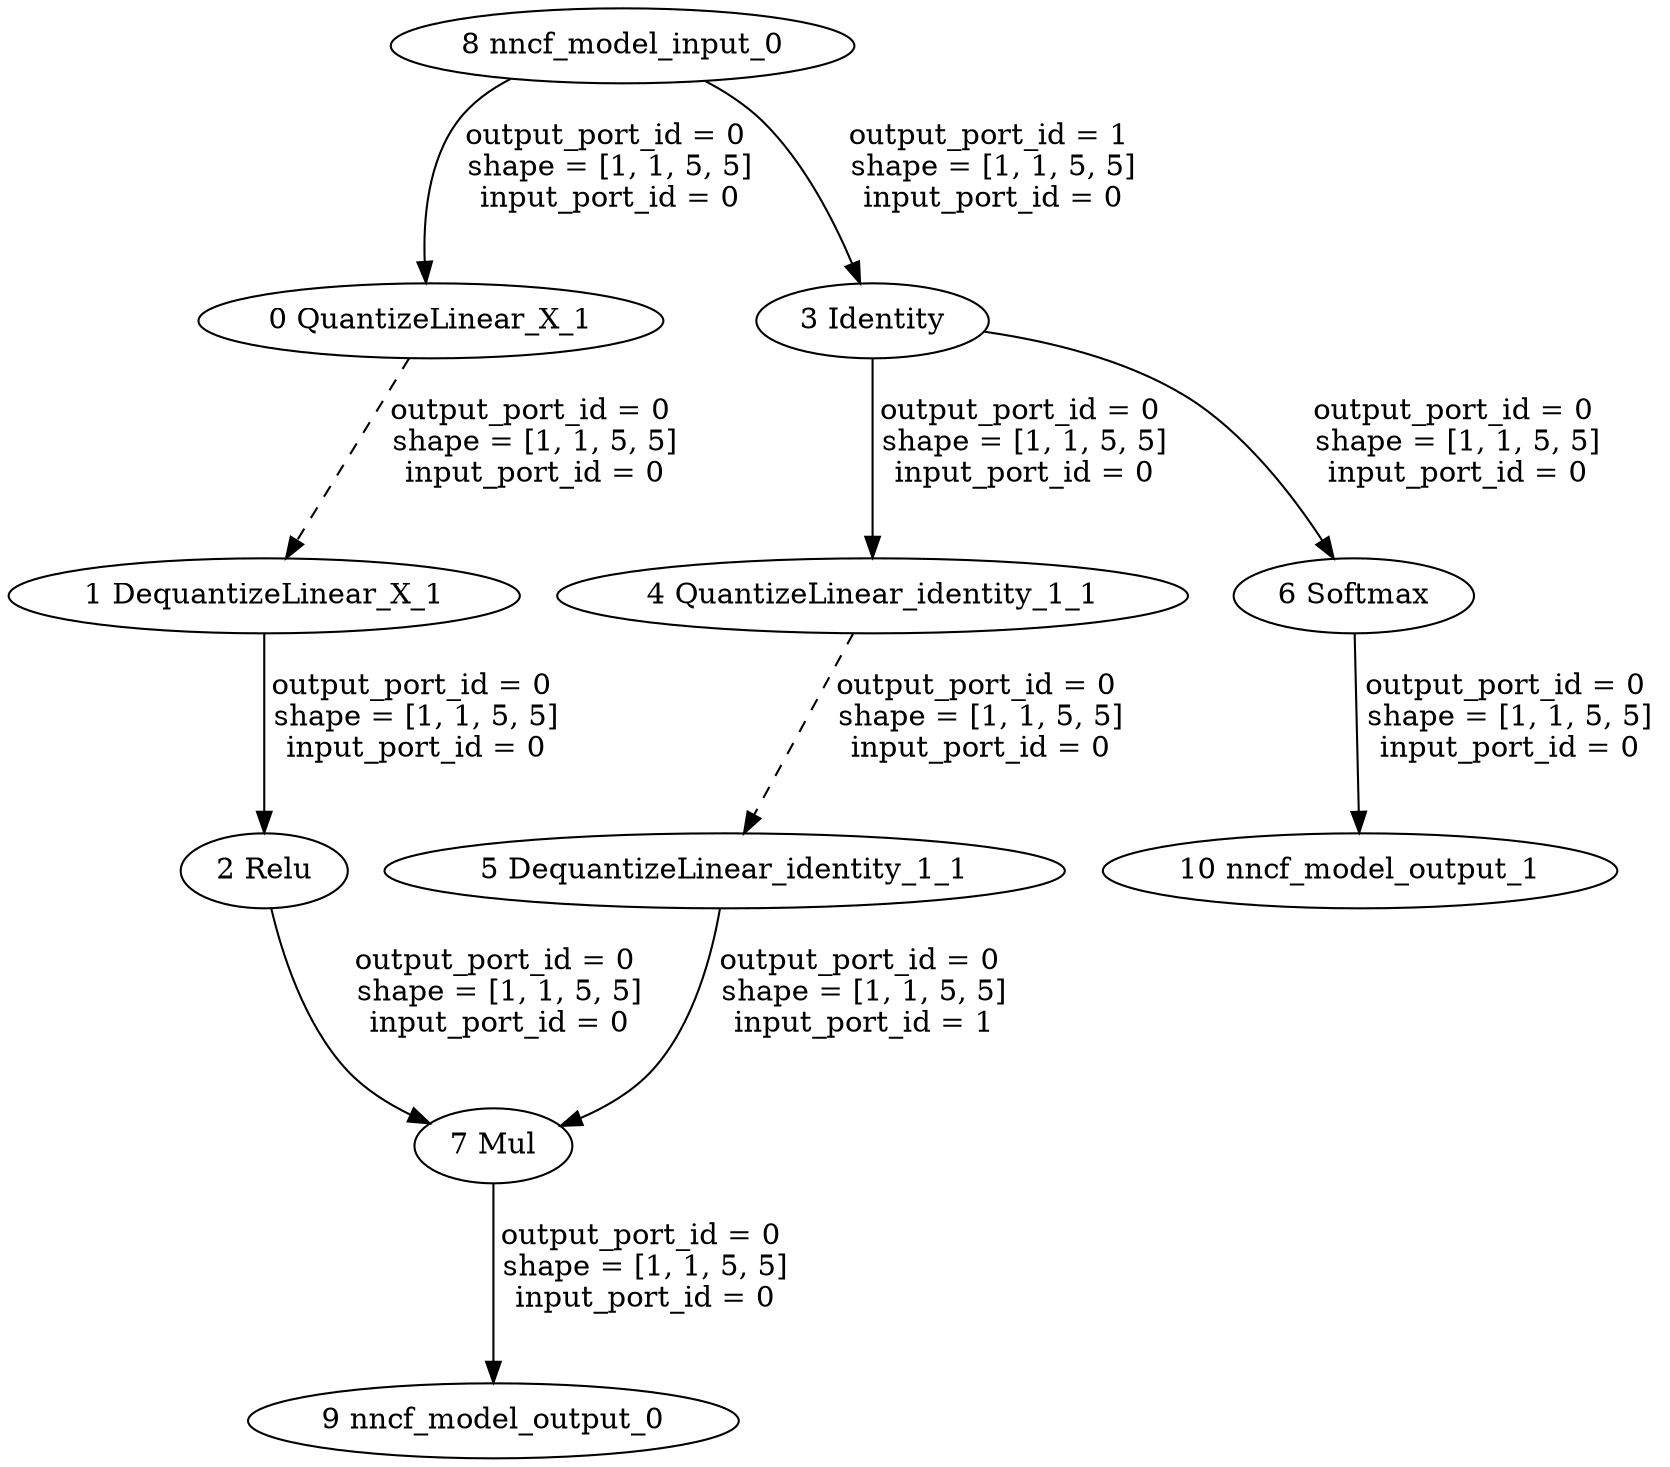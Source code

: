 strict digraph  {
"0 QuantizeLinear_X_1" [id=0, type=QuantizeLinear];
"1 DequantizeLinear_X_1" [id=1, type=DequantizeLinear];
"2 Relu" [id=2, type=Relu];
"3 Identity" [id=3, type=Identity];
"4 QuantizeLinear_identity_1_1" [id=4, type=QuantizeLinear];
"5 DequantizeLinear_identity_1_1" [id=5, type=DequantizeLinear];
"6 Softmax" [id=6, type=Softmax];
"7 Mul" [id=7, type=Mul];
"8 nncf_model_input_0" [id=8, type=nncf_model_input];
"9 nncf_model_output_0" [id=9, type=nncf_model_output];
"10 nncf_model_output_1" [id=10, type=nncf_model_output];
"0 QuantizeLinear_X_1" -> "1 DequantizeLinear_X_1"  [label="output_port_id = 0 \n shape = [1, 1, 5, 5] \n input_port_id = 0 \n ", style=dashed];
"1 DequantizeLinear_X_1" -> "2 Relu"  [label="output_port_id = 0 \n shape = [1, 1, 5, 5] \n input_port_id = 0 \n ", style=solid];
"2 Relu" -> "7 Mul"  [label="output_port_id = 0 \n shape = [1, 1, 5, 5] \n input_port_id = 0 \n ", style=solid];
"3 Identity" -> "4 QuantizeLinear_identity_1_1"  [label="output_port_id = 0 \n shape = [1, 1, 5, 5] \n input_port_id = 0 \n ", style=solid];
"3 Identity" -> "6 Softmax"  [label="output_port_id = 0 \n shape = [1, 1, 5, 5] \n input_port_id = 0 \n ", style=solid];
"4 QuantizeLinear_identity_1_1" -> "5 DequantizeLinear_identity_1_1"  [label="output_port_id = 0 \n shape = [1, 1, 5, 5] \n input_port_id = 0 \n ", style=dashed];
"5 DequantizeLinear_identity_1_1" -> "7 Mul"  [label="output_port_id = 0 \n shape = [1, 1, 5, 5] \n input_port_id = 1 \n ", style=solid];
"6 Softmax" -> "10 nncf_model_output_1"  [label="output_port_id = 0 \n shape = [1, 1, 5, 5] \n input_port_id = 0 \n ", style=solid];
"7 Mul" -> "9 nncf_model_output_0"  [label="output_port_id = 0 \n shape = [1, 1, 5, 5] \n input_port_id = 0 \n ", style=solid];
"8 nncf_model_input_0" -> "0 QuantizeLinear_X_1"  [label="output_port_id = 0 \n shape = [1, 1, 5, 5] \n input_port_id = 0 \n ", style=solid];
"8 nncf_model_input_0" -> "3 Identity"  [label="output_port_id = 1 \n shape = [1, 1, 5, 5] \n input_port_id = 0 \n ", style=solid];
}
